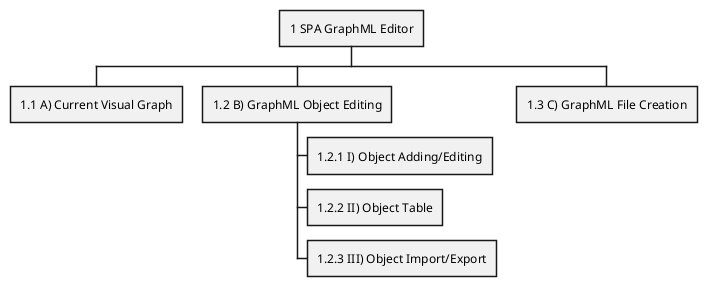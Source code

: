 @startwbs
+ 1 SPA GraphML Editor
++ 1.1 A) Current Visual Graph
++ 1.2 B) GraphML Object Editing
+++ 1.2.1 I) Object Adding/Editing
+++ 1.2.2 II) Object Table
+++ 1.2.3 III) Object Import/Export
++ 1.3 C) GraphML File Creation
@endwbs
